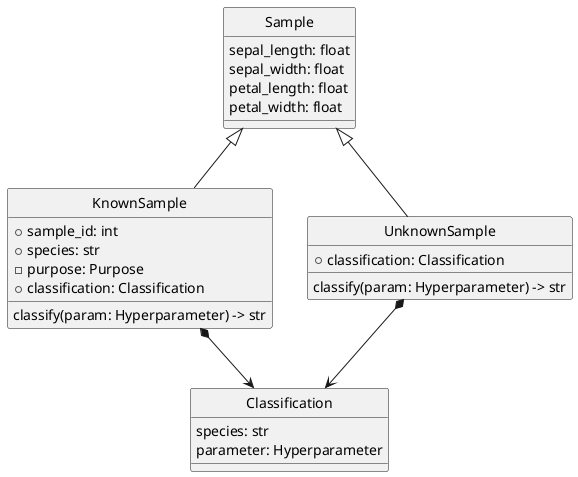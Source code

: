 @startuml
'figure 1: The Sample Class Hierarchy'
skinparam monochrome true
skinparam handwritten false
skinparam shadowing false
hide class circle

class Sample {
    sepal_length: float
    sepal_width: float
    petal_length: float
    petal_width: float
}

class KnownSample {
    + sample_id: int
    + species: str
    - purpose: Purpose
    + classification: Classification
    classify(param: Hyperparameter) -> str
}
Sample <|-- KnownSample

class UnknownSample {
    + classification: Classification
    classify(param: Hyperparameter) -> str
}
Sample <|-- UnknownSample

class Classification{
    species: str
    parameter: Hyperparameter
}
UnknownSample *--> Classification
KnownSample *--> Classification
@enduml
